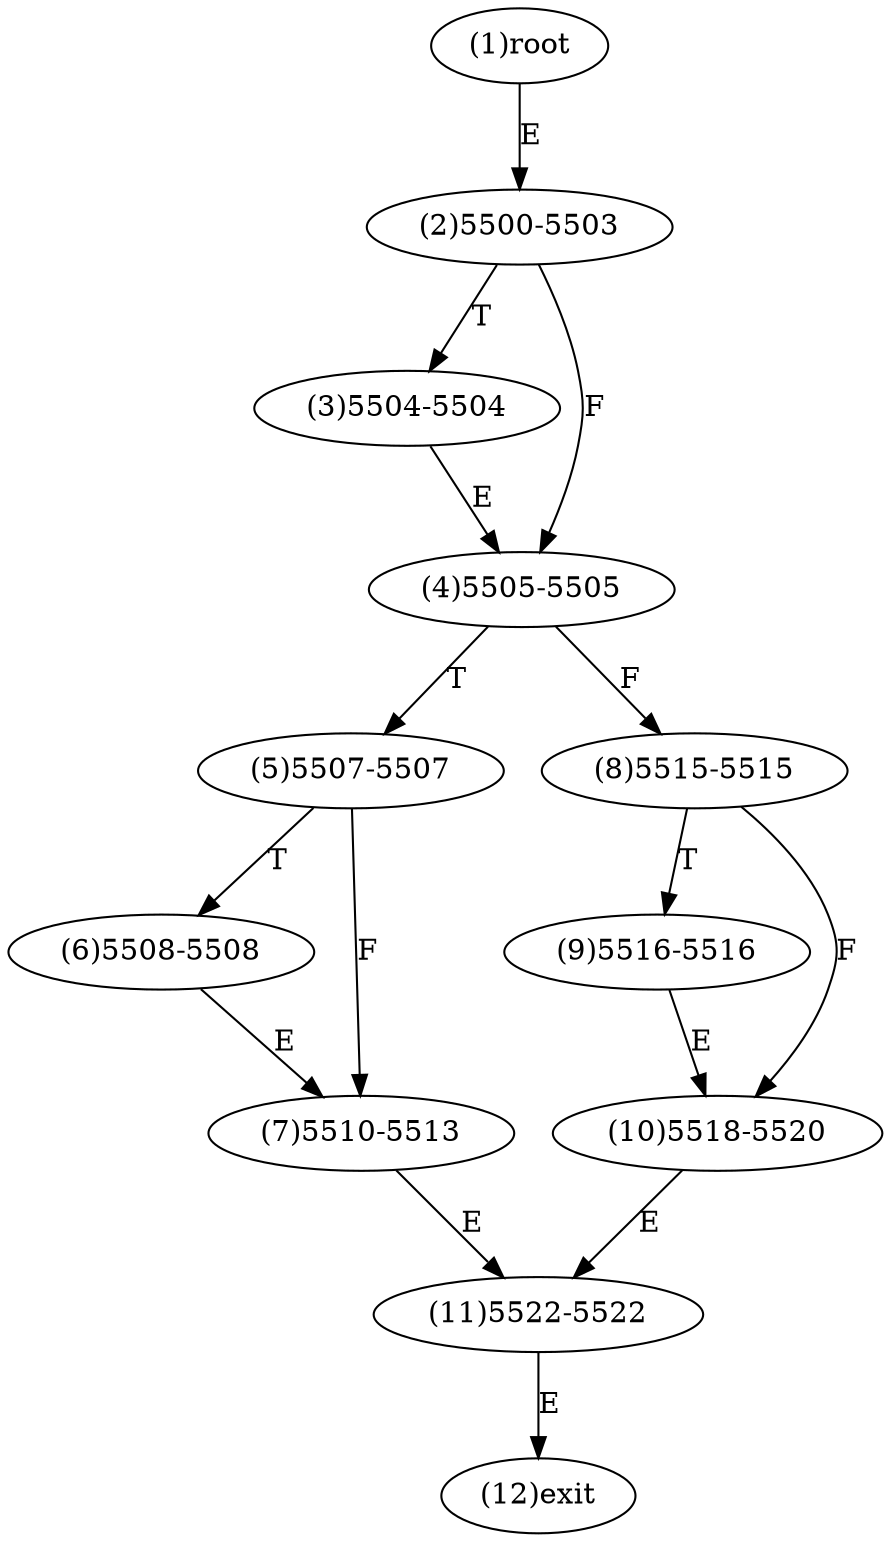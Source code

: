 digraph "" { 
1[ label="(1)root"];
2[ label="(2)5500-5503"];
3[ label="(3)5504-5504"];
4[ label="(4)5505-5505"];
5[ label="(5)5507-5507"];
6[ label="(6)5508-5508"];
7[ label="(7)5510-5513"];
8[ label="(8)5515-5515"];
9[ label="(9)5516-5516"];
10[ label="(10)5518-5520"];
11[ label="(11)5522-5522"];
12[ label="(12)exit"];
1->2[ label="E"];
2->4[ label="F"];
2->3[ label="T"];
3->4[ label="E"];
4->8[ label="F"];
4->5[ label="T"];
5->7[ label="F"];
5->6[ label="T"];
6->7[ label="E"];
7->11[ label="E"];
8->10[ label="F"];
8->9[ label="T"];
9->10[ label="E"];
10->11[ label="E"];
11->12[ label="E"];
}